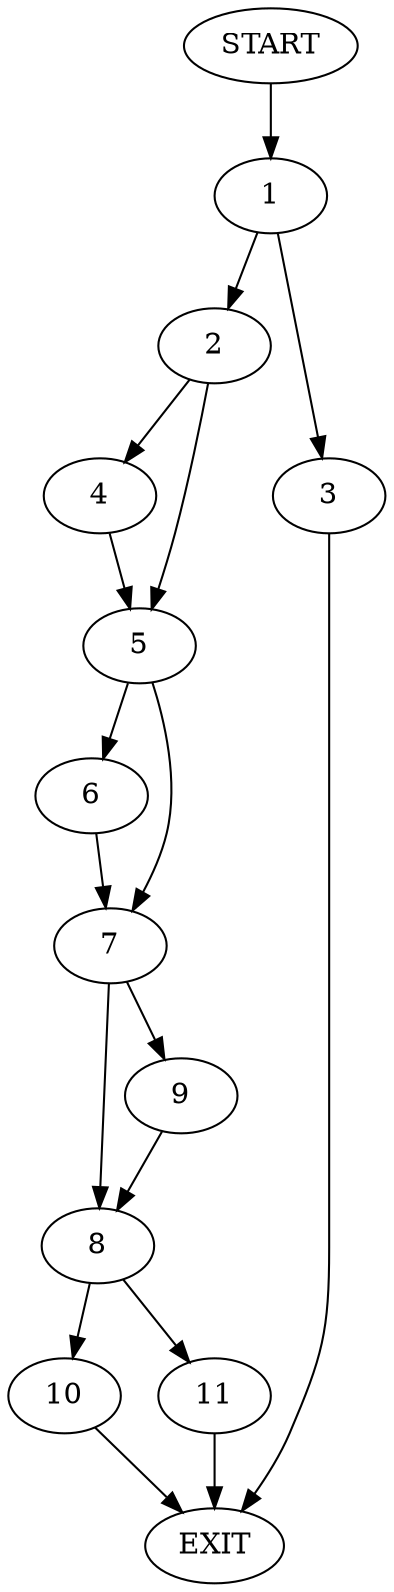 digraph {
0 [label="START"]
12 [label="EXIT"]
0 -> 1
1 -> 2
1 -> 3
2 -> 4
2 -> 5
3 -> 12
5 -> 6
5 -> 7
4 -> 5
6 -> 7
7 -> 8
7 -> 9
9 -> 8
8 -> 10
8 -> 11
11 -> 12
10 -> 12
}
